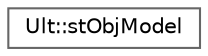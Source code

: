digraph "Graphical Class Hierarchy"
{
 // LATEX_PDF_SIZE
  bgcolor="transparent";
  edge [fontname=Helvetica,fontsize=10,labelfontname=Helvetica,labelfontsize=10];
  node [fontname=Helvetica,fontsize=10,shape=box,height=0.2,width=0.4];
  rankdir="LR";
  Node0 [id="Node000000",label="Ult::stObjModel",height=0.2,width=0.4,color="grey40", fillcolor="white", style="filled",URL="$struct_ult_1_1st_obj_model.html",tooltip=" "];
}
